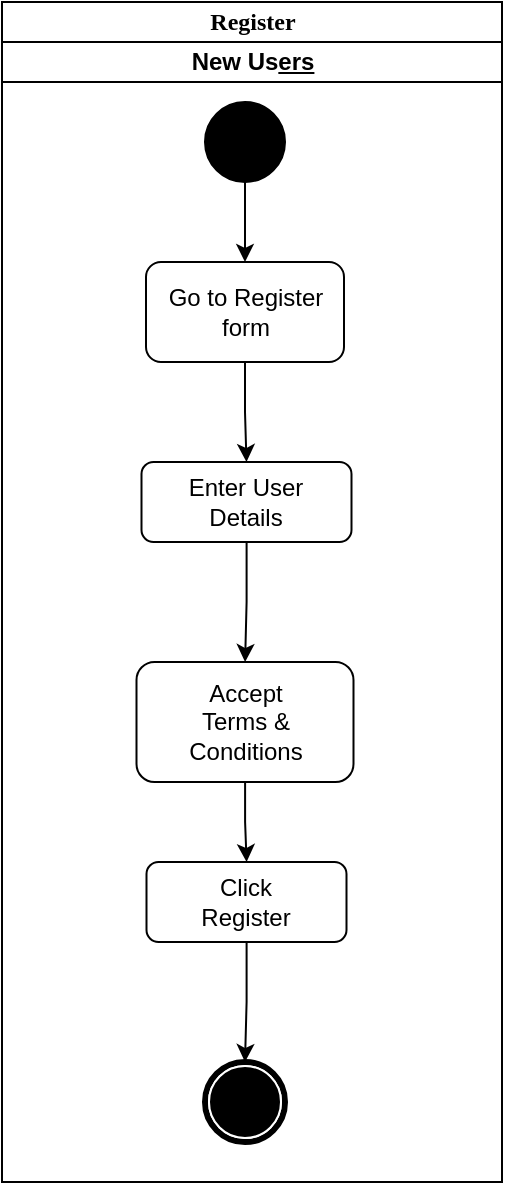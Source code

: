 <mxfile version="26.2.2">
  <diagram name="Page-1" id="0783ab3e-0a74-02c8-0abd-f7b4e66b4bec">
    <mxGraphModel dx="1044" dy="626" grid="1" gridSize="10" guides="1" tooltips="1" connect="1" arrows="1" fold="1" page="1" pageScale="1" pageWidth="850" pageHeight="1100" background="none" math="0" shadow="0">
      <root>
        <mxCell id="0" />
        <mxCell id="1" parent="0" />
        <mxCell id="1c1d494c118603dd-1" value="Register" style="swimlane;html=1;childLayout=stackLayout;startSize=20;rounded=0;shadow=0;comic=0;labelBackgroundColor=none;strokeWidth=1;fontFamily=Verdana;fontSize=12;align=center;" parent="1" vertex="1">
          <mxGeometry x="270" y="20" width="250" height="590" as="geometry" />
        </mxCell>
        <mxCell id="1c1d494c118603dd-4" value="New Us&lt;u&gt;ers&lt;/u&gt;" style="swimlane;html=1;startSize=20;" parent="1c1d494c118603dd-1" vertex="1">
          <mxGeometry y="20" width="250" height="570" as="geometry" />
        </mxCell>
        <mxCell id="58PN5YL3VoYkptW8zd8O-6" style="edgeStyle=orthogonalEdgeStyle;rounded=0;orthogonalLoop=1;jettySize=auto;html=1;entryX=0.5;entryY=0;entryDx=0;entryDy=0;" edge="1" parent="1c1d494c118603dd-4" source="60571a20871a0731-4" target="58PN5YL3VoYkptW8zd8O-5">
          <mxGeometry relative="1" as="geometry" />
        </mxCell>
        <mxCell id="60571a20871a0731-4" value="" style="ellipse;whiteSpace=wrap;html=1;rounded=0;shadow=0;comic=0;labelBackgroundColor=none;strokeWidth=1;fillColor=#000000;fontFamily=Verdana;fontSize=12;align=center;" parent="1c1d494c118603dd-4" vertex="1">
          <mxGeometry x="101.5" y="30" width="40" height="40" as="geometry" />
        </mxCell>
        <mxCell id="60571a20871a0731-5" value="" style="shape=mxgraph.bpmn.shape;html=1;verticalLabelPosition=bottom;labelBackgroundColor=#ffffff;verticalAlign=top;perimeter=ellipsePerimeter;outline=end;symbol=terminate;rounded=0;shadow=0;comic=0;strokeWidth=1;fontFamily=Verdana;fontSize=12;align=center;" parent="1c1d494c118603dd-4" vertex="1">
          <mxGeometry x="101.5" y="510" width="40" height="40" as="geometry" />
        </mxCell>
        <mxCell id="58PN5YL3VoYkptW8zd8O-2" value="" style="edgeStyle=orthogonalEdgeStyle;rounded=0;orthogonalLoop=1;jettySize=auto;html=1;" edge="1" parent="1c1d494c118603dd-4" source="dMG2wrvl53VxZ-5YO9Bp-2" target="dMG2wrvl53VxZ-5YO9Bp-5">
          <mxGeometry relative="1" as="geometry" />
        </mxCell>
        <mxCell id="dMG2wrvl53VxZ-5YO9Bp-2" value="" style="rounded=1;whiteSpace=wrap;html=1;" parent="1c1d494c118603dd-4" vertex="1">
          <mxGeometry x="69.75" y="210" width="105" height="40" as="geometry" />
        </mxCell>
        <mxCell id="dMG2wrvl53VxZ-5YO9Bp-4" value="Enter User Details" style="text;html=1;align=center;verticalAlign=middle;whiteSpace=wrap;rounded=0;" parent="1c1d494c118603dd-4" vertex="1">
          <mxGeometry x="92.25" y="215" width="60" height="30" as="geometry" />
        </mxCell>
        <mxCell id="dMG2wrvl53VxZ-5YO9Bp-12" value="" style="edgeStyle=orthogonalEdgeStyle;rounded=0;orthogonalLoop=1;jettySize=auto;html=1;" parent="1c1d494c118603dd-4" source="dMG2wrvl53VxZ-5YO9Bp-5" target="dMG2wrvl53VxZ-5YO9Bp-9" edge="1">
          <mxGeometry relative="1" as="geometry" />
        </mxCell>
        <mxCell id="dMG2wrvl53VxZ-5YO9Bp-5" value="" style="rounded=1;whiteSpace=wrap;html=1;" parent="1c1d494c118603dd-4" vertex="1">
          <mxGeometry x="67.25" y="310" width="108.5" height="60" as="geometry" />
        </mxCell>
        <mxCell id="dMG2wrvl53VxZ-5YO9Bp-15" value="" style="edgeStyle=orthogonalEdgeStyle;rounded=0;orthogonalLoop=1;jettySize=auto;html=1;" parent="1c1d494c118603dd-4" source="dMG2wrvl53VxZ-5YO9Bp-9" target="60571a20871a0731-5" edge="1">
          <mxGeometry relative="1" as="geometry" />
        </mxCell>
        <mxCell id="dMG2wrvl53VxZ-5YO9Bp-9" value="" style="rounded=1;whiteSpace=wrap;html=1;" parent="1c1d494c118603dd-4" vertex="1">
          <mxGeometry x="72.25" y="410" width="100" height="40" as="geometry" />
        </mxCell>
        <mxCell id="dMG2wrvl53VxZ-5YO9Bp-10" value="Click Register" style="text;html=1;align=center;verticalAlign=middle;whiteSpace=wrap;rounded=0;" parent="1c1d494c118603dd-4" vertex="1">
          <mxGeometry x="92.25" y="415" width="60" height="30" as="geometry" />
        </mxCell>
        <mxCell id="dMG2wrvl53VxZ-5YO9Bp-6" value="Accept Terms &amp;amp; Conditions" style="text;html=1;align=center;verticalAlign=middle;whiteSpace=wrap;rounded=0;" parent="1c1d494c118603dd-4" vertex="1">
          <mxGeometry x="87.25" y="325" width="70" height="30" as="geometry" />
        </mxCell>
        <mxCell id="58PN5YL3VoYkptW8zd8O-7" style="edgeStyle=orthogonalEdgeStyle;rounded=0;orthogonalLoop=1;jettySize=auto;html=1;entryX=0.5;entryY=0;entryDx=0;entryDy=0;" edge="1" parent="1c1d494c118603dd-4" source="58PN5YL3VoYkptW8zd8O-5" target="dMG2wrvl53VxZ-5YO9Bp-2">
          <mxGeometry relative="1" as="geometry" />
        </mxCell>
        <mxCell id="58PN5YL3VoYkptW8zd8O-5" value="" style="rounded=1;whiteSpace=wrap;html=1;" vertex="1" parent="1c1d494c118603dd-4">
          <mxGeometry x="72" y="110" width="99" height="50" as="geometry" />
        </mxCell>
        <mxCell id="58PN5YL3VoYkptW8zd8O-8" value="Go to Register form" style="text;html=1;align=center;verticalAlign=middle;whiteSpace=wrap;rounded=0;" vertex="1" parent="1c1d494c118603dd-4">
          <mxGeometry x="82.25" y="117.5" width="80" height="35" as="geometry" />
        </mxCell>
      </root>
    </mxGraphModel>
  </diagram>
</mxfile>
